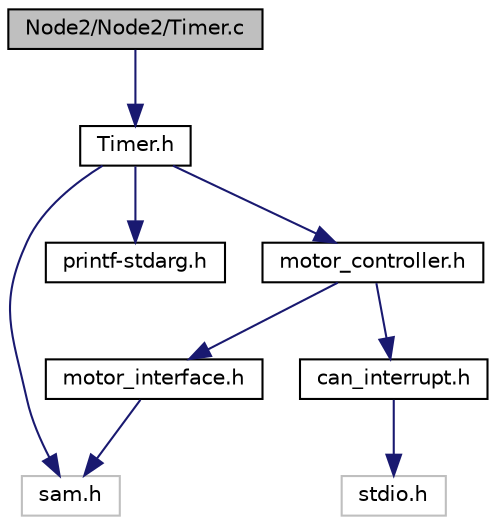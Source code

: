 digraph "Node2/Node2/Timer.c"
{
  edge [fontname="Helvetica",fontsize="10",labelfontname="Helvetica",labelfontsize="10"];
  node [fontname="Helvetica",fontsize="10",shape=record];
  Node0 [label="Node2/Node2/Timer.c",height=0.2,width=0.4,color="black", fillcolor="grey75", style="filled", fontcolor="black"];
  Node0 -> Node1 [color="midnightblue",fontsize="10",style="solid",fontname="Helvetica"];
  Node1 [label="Timer.h",height=0.2,width=0.4,color="black", fillcolor="white", style="filled",URL="$Timer_8h.html",tooltip="Library for using timers. "];
  Node1 -> Node2 [color="midnightblue",fontsize="10",style="solid",fontname="Helvetica"];
  Node2 [label="sam.h",height=0.2,width=0.4,color="grey75", fillcolor="white", style="filled"];
  Node1 -> Node3 [color="midnightblue",fontsize="10",style="solid",fontname="Helvetica"];
  Node3 [label="printf-stdarg.h",height=0.2,width=0.4,color="black", fillcolor="white", style="filled",URL="$printf-stdarg_8h_source.html"];
  Node1 -> Node4 [color="midnightblue",fontsize="10",style="solid",fontname="Helvetica"];
  Node4 [label="motor_controller.h",height=0.2,width=0.4,color="black", fillcolor="white", style="filled",URL="$motor__controller_8h.html",tooltip="Library for using motor controller. "];
  Node4 -> Node5 [color="midnightblue",fontsize="10",style="solid",fontname="Helvetica"];
  Node5 [label="can_interrupt.h",height=0.2,width=0.4,color="black", fillcolor="white", style="filled",URL="$can__interrupt_8h.html",tooltip="Library for using interrupt. "];
  Node5 -> Node6 [color="midnightblue",fontsize="10",style="solid",fontname="Helvetica"];
  Node6 [label="stdio.h",height=0.2,width=0.4,color="grey75", fillcolor="white", style="filled"];
  Node4 -> Node7 [color="midnightblue",fontsize="10",style="solid",fontname="Helvetica"];
  Node7 [label="motor_interface.h",height=0.2,width=0.4,color="black", fillcolor="white", style="filled",URL="$motor__interface_8h.html",tooltip="Library for using motor interface box. "];
  Node7 -> Node2 [color="midnightblue",fontsize="10",style="solid",fontname="Helvetica"];
}

